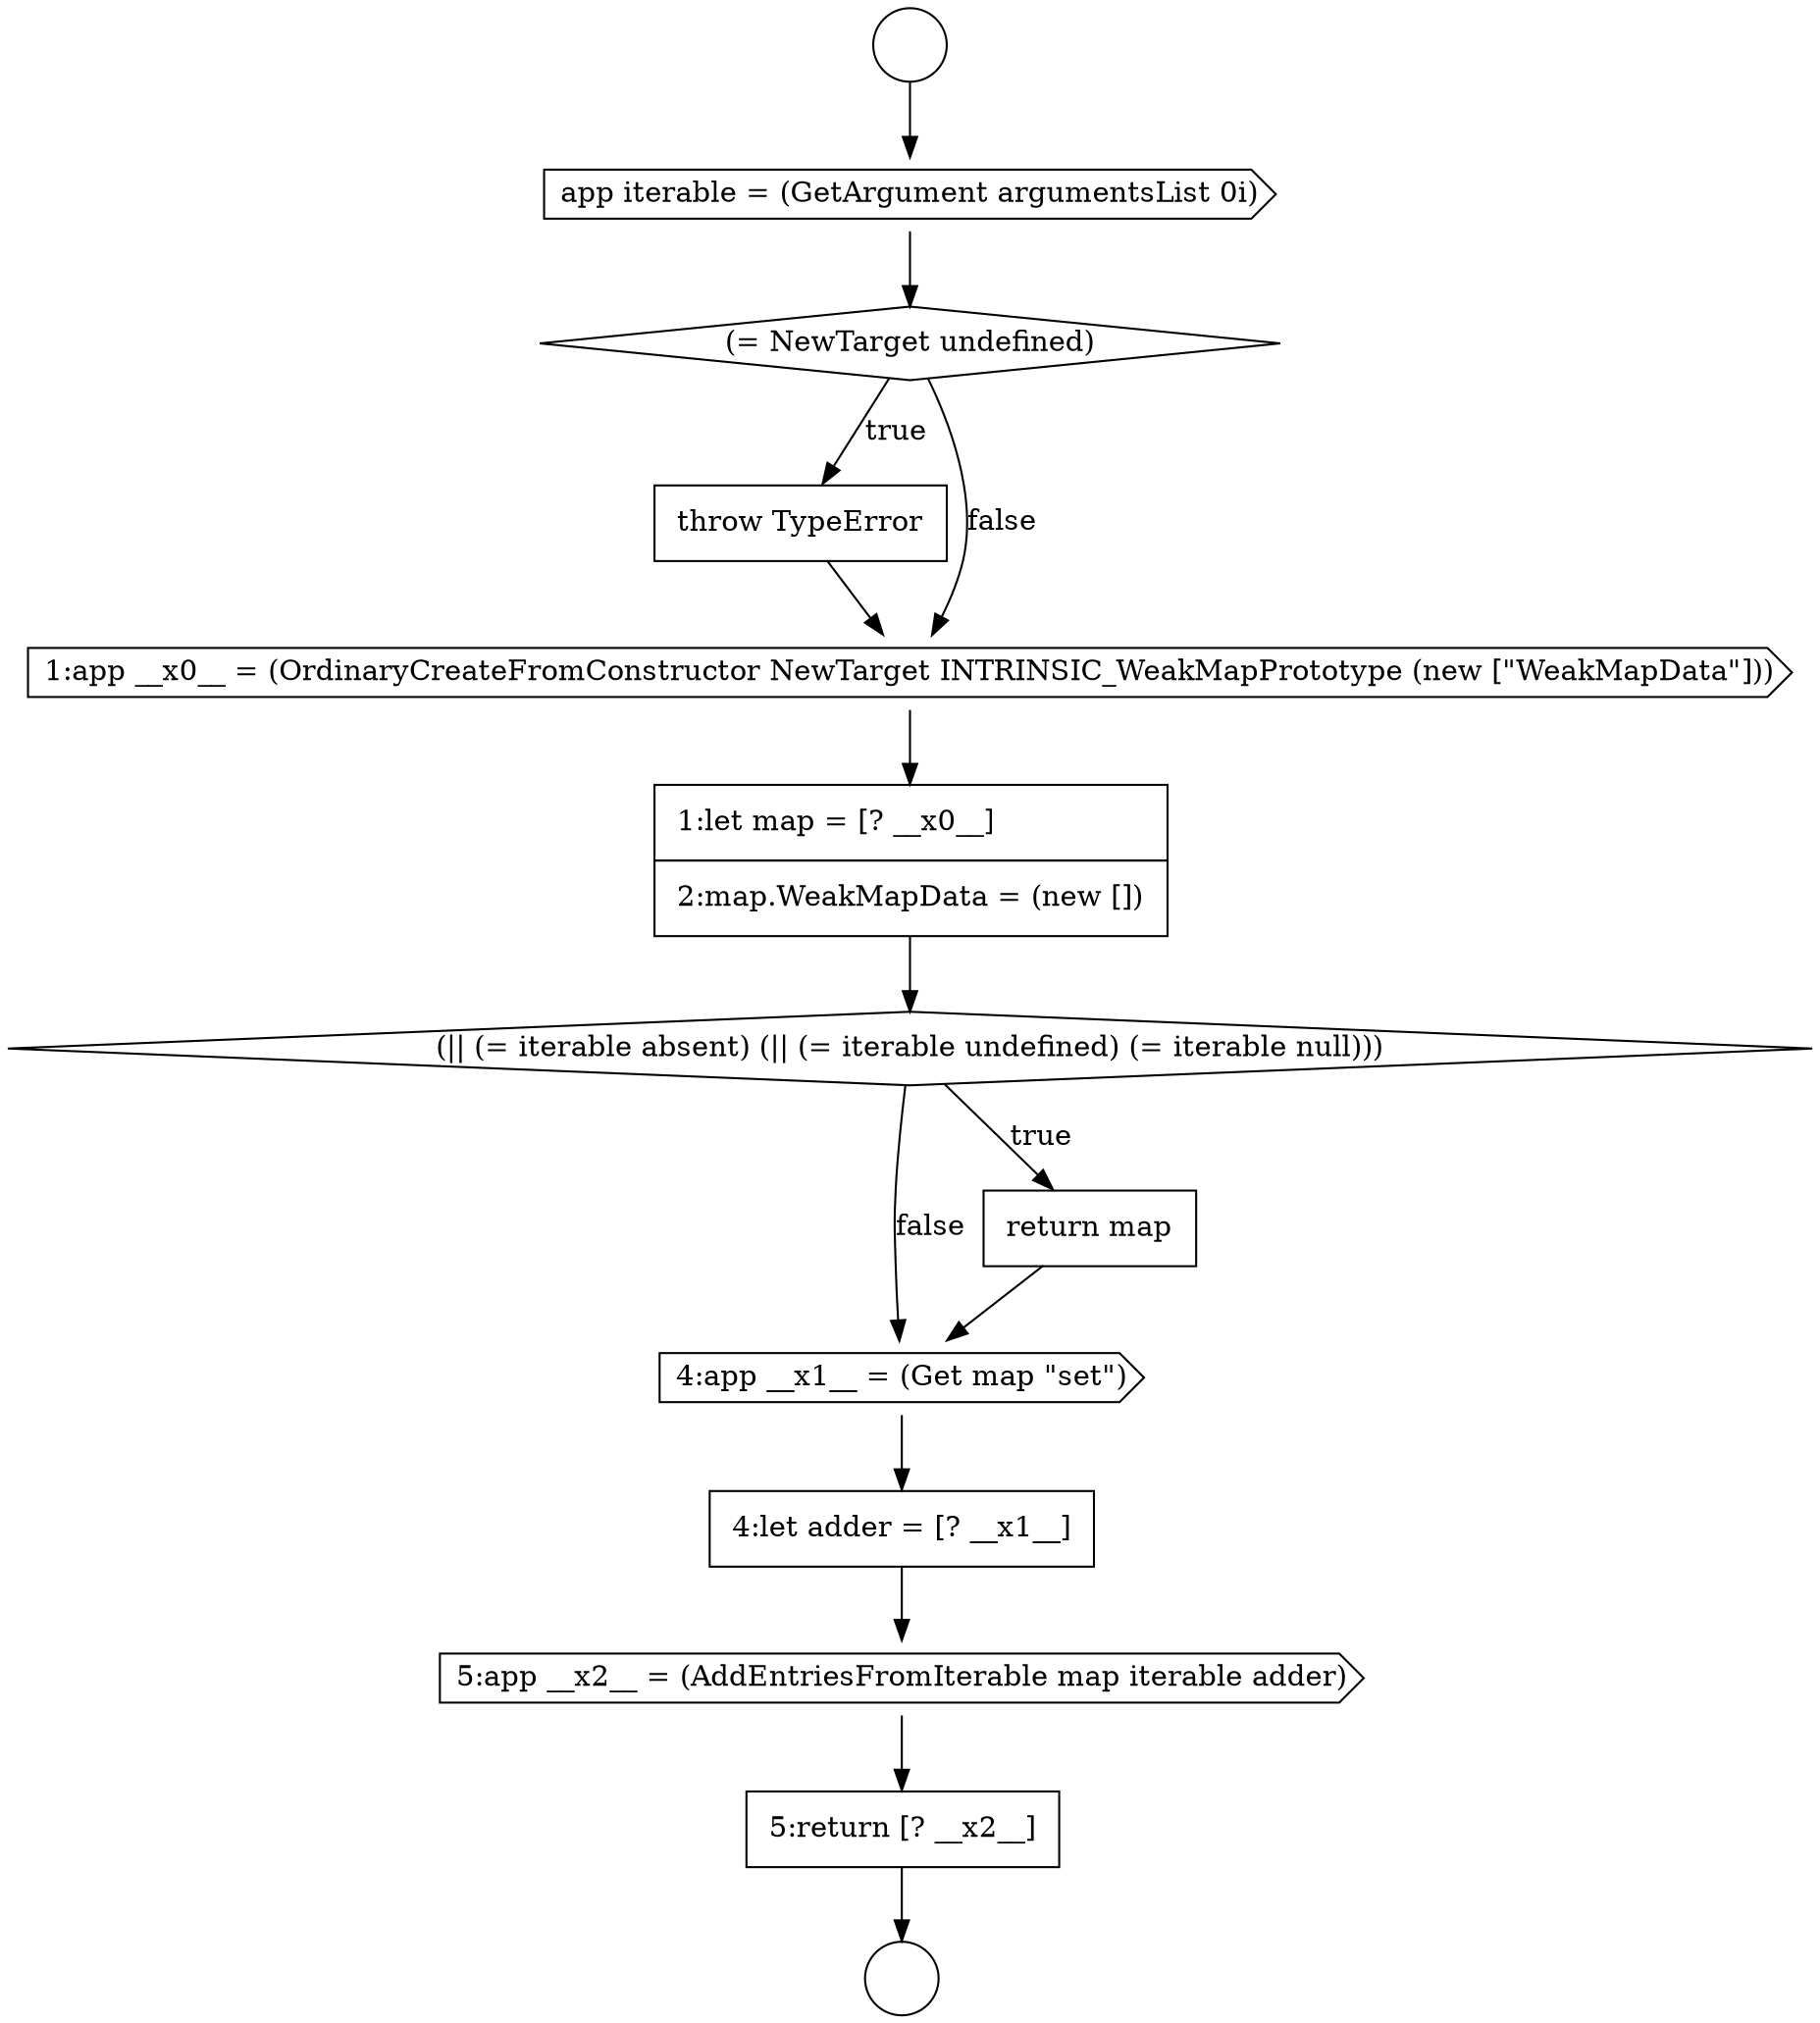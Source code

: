 digraph {
  node16402 [shape=diamond, label=<<font color="black">(|| (= iterable absent) (|| (= iterable undefined) (= iterable null)))</font>> color="black" fillcolor="white" style=filled]
  node16398 [shape=diamond, label=<<font color="black">(= NewTarget undefined)</font>> color="black" fillcolor="white" style=filled]
  node16406 [shape=cds, label=<<font color="black">5:app __x2__ = (AddEntriesFromIterable map iterable adder)</font>> color="black" fillcolor="white" style=filled]
  node16401 [shape=none, margin=0, label=<<font color="black">
    <table border="0" cellborder="1" cellspacing="0" cellpadding="10">
      <tr><td align="left">1:let map = [? __x0__]</td></tr>
      <tr><td align="left">2:map.WeakMapData = (new [])</td></tr>
    </table>
  </font>> color="black" fillcolor="white" style=filled]
  node16399 [shape=none, margin=0, label=<<font color="black">
    <table border="0" cellborder="1" cellspacing="0" cellpadding="10">
      <tr><td align="left">throw TypeError</td></tr>
    </table>
  </font>> color="black" fillcolor="white" style=filled]
  node16405 [shape=none, margin=0, label=<<font color="black">
    <table border="0" cellborder="1" cellspacing="0" cellpadding="10">
      <tr><td align="left">4:let adder = [? __x1__]</td></tr>
    </table>
  </font>> color="black" fillcolor="white" style=filled]
  node16395 [shape=circle label=" " color="black" fillcolor="white" style=filled]
  node16400 [shape=cds, label=<<font color="black">1:app __x0__ = (OrdinaryCreateFromConstructor NewTarget INTRINSIC_WeakMapPrototype (new [&quot;WeakMapData&quot;]))</font>> color="black" fillcolor="white" style=filled]
  node16404 [shape=cds, label=<<font color="black">4:app __x1__ = (Get map &quot;set&quot;)</font>> color="black" fillcolor="white" style=filled]
  node16396 [shape=circle label=" " color="black" fillcolor="white" style=filled]
  node16397 [shape=cds, label=<<font color="black">app iterable = (GetArgument argumentsList 0i)</font>> color="black" fillcolor="white" style=filled]
  node16403 [shape=none, margin=0, label=<<font color="black">
    <table border="0" cellborder="1" cellspacing="0" cellpadding="10">
      <tr><td align="left">return map</td></tr>
    </table>
  </font>> color="black" fillcolor="white" style=filled]
  node16407 [shape=none, margin=0, label=<<font color="black">
    <table border="0" cellborder="1" cellspacing="0" cellpadding="10">
      <tr><td align="left">5:return [? __x2__]</td></tr>
    </table>
  </font>> color="black" fillcolor="white" style=filled]
  node16401 -> node16402 [ color="black"]
  node16403 -> node16404 [ color="black"]
  node16406 -> node16407 [ color="black"]
  node16397 -> node16398 [ color="black"]
  node16395 -> node16397 [ color="black"]
  node16399 -> node16400 [ color="black"]
  node16404 -> node16405 [ color="black"]
  node16400 -> node16401 [ color="black"]
  node16405 -> node16406 [ color="black"]
  node16398 -> node16399 [label=<<font color="black">true</font>> color="black"]
  node16398 -> node16400 [label=<<font color="black">false</font>> color="black"]
  node16407 -> node16396 [ color="black"]
  node16402 -> node16403 [label=<<font color="black">true</font>> color="black"]
  node16402 -> node16404 [label=<<font color="black">false</font>> color="black"]
}
